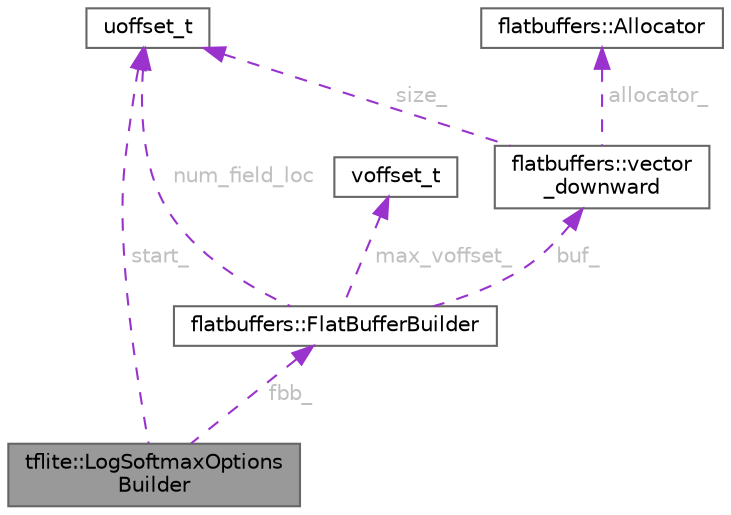 digraph "tflite::LogSoftmaxOptionsBuilder"
{
 // LATEX_PDF_SIZE
  bgcolor="transparent";
  edge [fontname=Helvetica,fontsize=10,labelfontname=Helvetica,labelfontsize=10];
  node [fontname=Helvetica,fontsize=10,shape=box,height=0.2,width=0.4];
  Node1 [id="Node000001",label="tflite::LogSoftmaxOptions\lBuilder",height=0.2,width=0.4,color="gray40", fillcolor="grey60", style="filled", fontcolor="black",tooltip=" "];
  Node2 -> Node1 [id="edge8_Node000001_Node000002",dir="back",color="darkorchid3",style="dashed",tooltip=" ",label=" fbb_",fontcolor="grey" ];
  Node2 [id="Node000002",label="flatbuffers::FlatBufferBuilder",height=0.2,width=0.4,color="gray40", fillcolor="white", style="filled",URL="$classflatbuffers_1_1_flat_buffer_builder.html",tooltip="Helper class to hold data needed in creation of a FlatBuffer. To serialize data, you typically call o..."];
  Node3 -> Node2 [id="edge9_Node000002_Node000003",dir="back",color="darkorchid3",style="dashed",tooltip=" ",label=" buf_",fontcolor="grey" ];
  Node3 [id="Node000003",label="flatbuffers::vector\l_downward",height=0.2,width=0.4,color="gray40", fillcolor="white", style="filled",URL="$classflatbuffers_1_1vector__downward.html",tooltip=" "];
  Node4 -> Node3 [id="edge10_Node000003_Node000004",dir="back",color="darkorchid3",style="dashed",tooltip=" ",label=" allocator_",fontcolor="grey" ];
  Node4 [id="Node000004",label="flatbuffers::Allocator",height=0.2,width=0.4,color="gray40", fillcolor="white", style="filled",URL="$classflatbuffers_1_1_allocator.html",tooltip=" "];
  Node5 -> Node3 [id="edge11_Node000003_Node000005",dir="back",color="darkorchid3",style="dashed",tooltip=" ",label=" size_",fontcolor="grey" ];
  Node5 [id="Node000005",label="uoffset_t",height=0.2,width=0.4,color="gray40", fillcolor="white", style="filled",tooltip=" "];
  Node5 -> Node2 [id="edge12_Node000002_Node000005",dir="back",color="darkorchid3",style="dashed",tooltip=" ",label=" num_field_loc",fontcolor="grey" ];
  Node6 -> Node2 [id="edge13_Node000002_Node000006",dir="back",color="darkorchid3",style="dashed",tooltip=" ",label=" max_voffset_",fontcolor="grey" ];
  Node6 [id="Node000006",label="voffset_t",height=0.2,width=0.4,color="gray40", fillcolor="white", style="filled",tooltip=" "];
  Node5 -> Node1 [id="edge14_Node000001_Node000005",dir="back",color="darkorchid3",style="dashed",tooltip=" ",label=" start_",fontcolor="grey" ];
}
